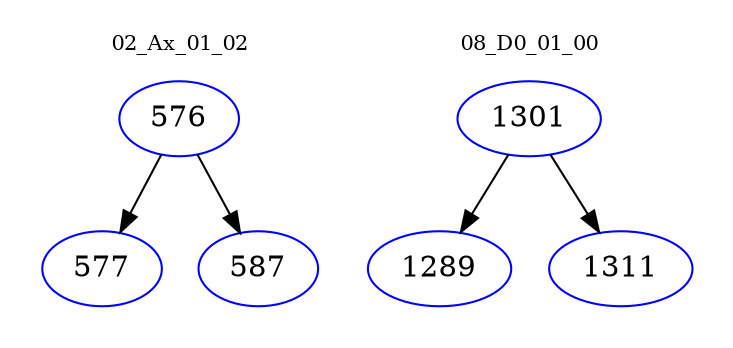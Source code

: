 digraph{
subgraph cluster_0 {
color = white
label = "02_Ax_01_02";
fontsize=10;
T0_576 [label="576", color="blue"]
T0_576 -> T0_577 [color="black"]
T0_577 [label="577", color="blue"]
T0_576 -> T0_587 [color="black"]
T0_587 [label="587", color="blue"]
}
subgraph cluster_1 {
color = white
label = "08_D0_01_00";
fontsize=10;
T1_1301 [label="1301", color="blue"]
T1_1301 -> T1_1289 [color="black"]
T1_1289 [label="1289", color="blue"]
T1_1301 -> T1_1311 [color="black"]
T1_1311 [label="1311", color="blue"]
}
}
